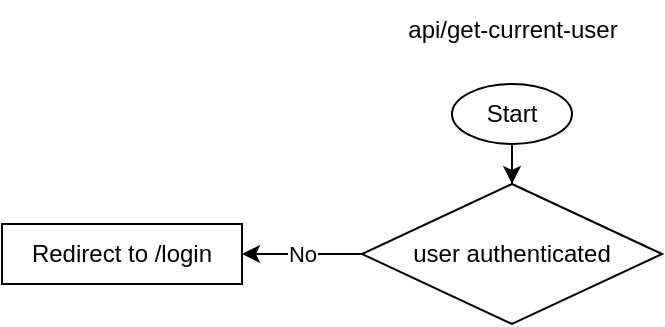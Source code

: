 <mxfile version="24.2.2" type="github">
  <diagram name="Page-1" id="5L6RrH0UFsAddIA3VP3m">
    <mxGraphModel dx="1020" dy="594" grid="1" gridSize="10" guides="1" tooltips="1" connect="1" arrows="1" fold="1" page="1" pageScale="1" pageWidth="850" pageHeight="1100" math="0" shadow="0">
      <root>
        <mxCell id="0" />
        <mxCell id="1" parent="0" />
        <mxCell id="bvwL-7jKEyvld9WCCc7V-4" value="" style="edgeStyle=orthogonalEdgeStyle;rounded=0;orthogonalLoop=1;jettySize=auto;html=1;" edge="1" parent="1" source="bvwL-7jKEyvld9WCCc7V-1" target="bvwL-7jKEyvld9WCCc7V-3">
          <mxGeometry relative="1" as="geometry" />
        </mxCell>
        <mxCell id="bvwL-7jKEyvld9WCCc7V-1" value="Start" style="ellipse;whiteSpace=wrap;html=1;" vertex="1" parent="1">
          <mxGeometry x="395" y="60" width="60" height="30" as="geometry" />
        </mxCell>
        <mxCell id="bvwL-7jKEyvld9WCCc7V-2" value="api/get-current-user" style="text;html=1;align=center;verticalAlign=middle;resizable=0;points=[];autosize=1;strokeColor=none;fillColor=none;" vertex="1" parent="1">
          <mxGeometry x="360" y="18" width="130" height="30" as="geometry" />
        </mxCell>
        <mxCell id="bvwL-7jKEyvld9WCCc7V-6" value="No" style="edgeStyle=orthogonalEdgeStyle;rounded=0;orthogonalLoop=1;jettySize=auto;html=1;" edge="1" parent="1" source="bvwL-7jKEyvld9WCCc7V-3" target="bvwL-7jKEyvld9WCCc7V-5">
          <mxGeometry relative="1" as="geometry" />
        </mxCell>
        <mxCell id="bvwL-7jKEyvld9WCCc7V-3" value="user authenticated" style="rhombus;whiteSpace=wrap;html=1;" vertex="1" parent="1">
          <mxGeometry x="350" y="110" width="150" height="70" as="geometry" />
        </mxCell>
        <mxCell id="bvwL-7jKEyvld9WCCc7V-5" value="Redirect to /login" style="rounded=0;whiteSpace=wrap;html=1;" vertex="1" parent="1">
          <mxGeometry x="170" y="130" width="120" height="30" as="geometry" />
        </mxCell>
      </root>
    </mxGraphModel>
  </diagram>
</mxfile>
